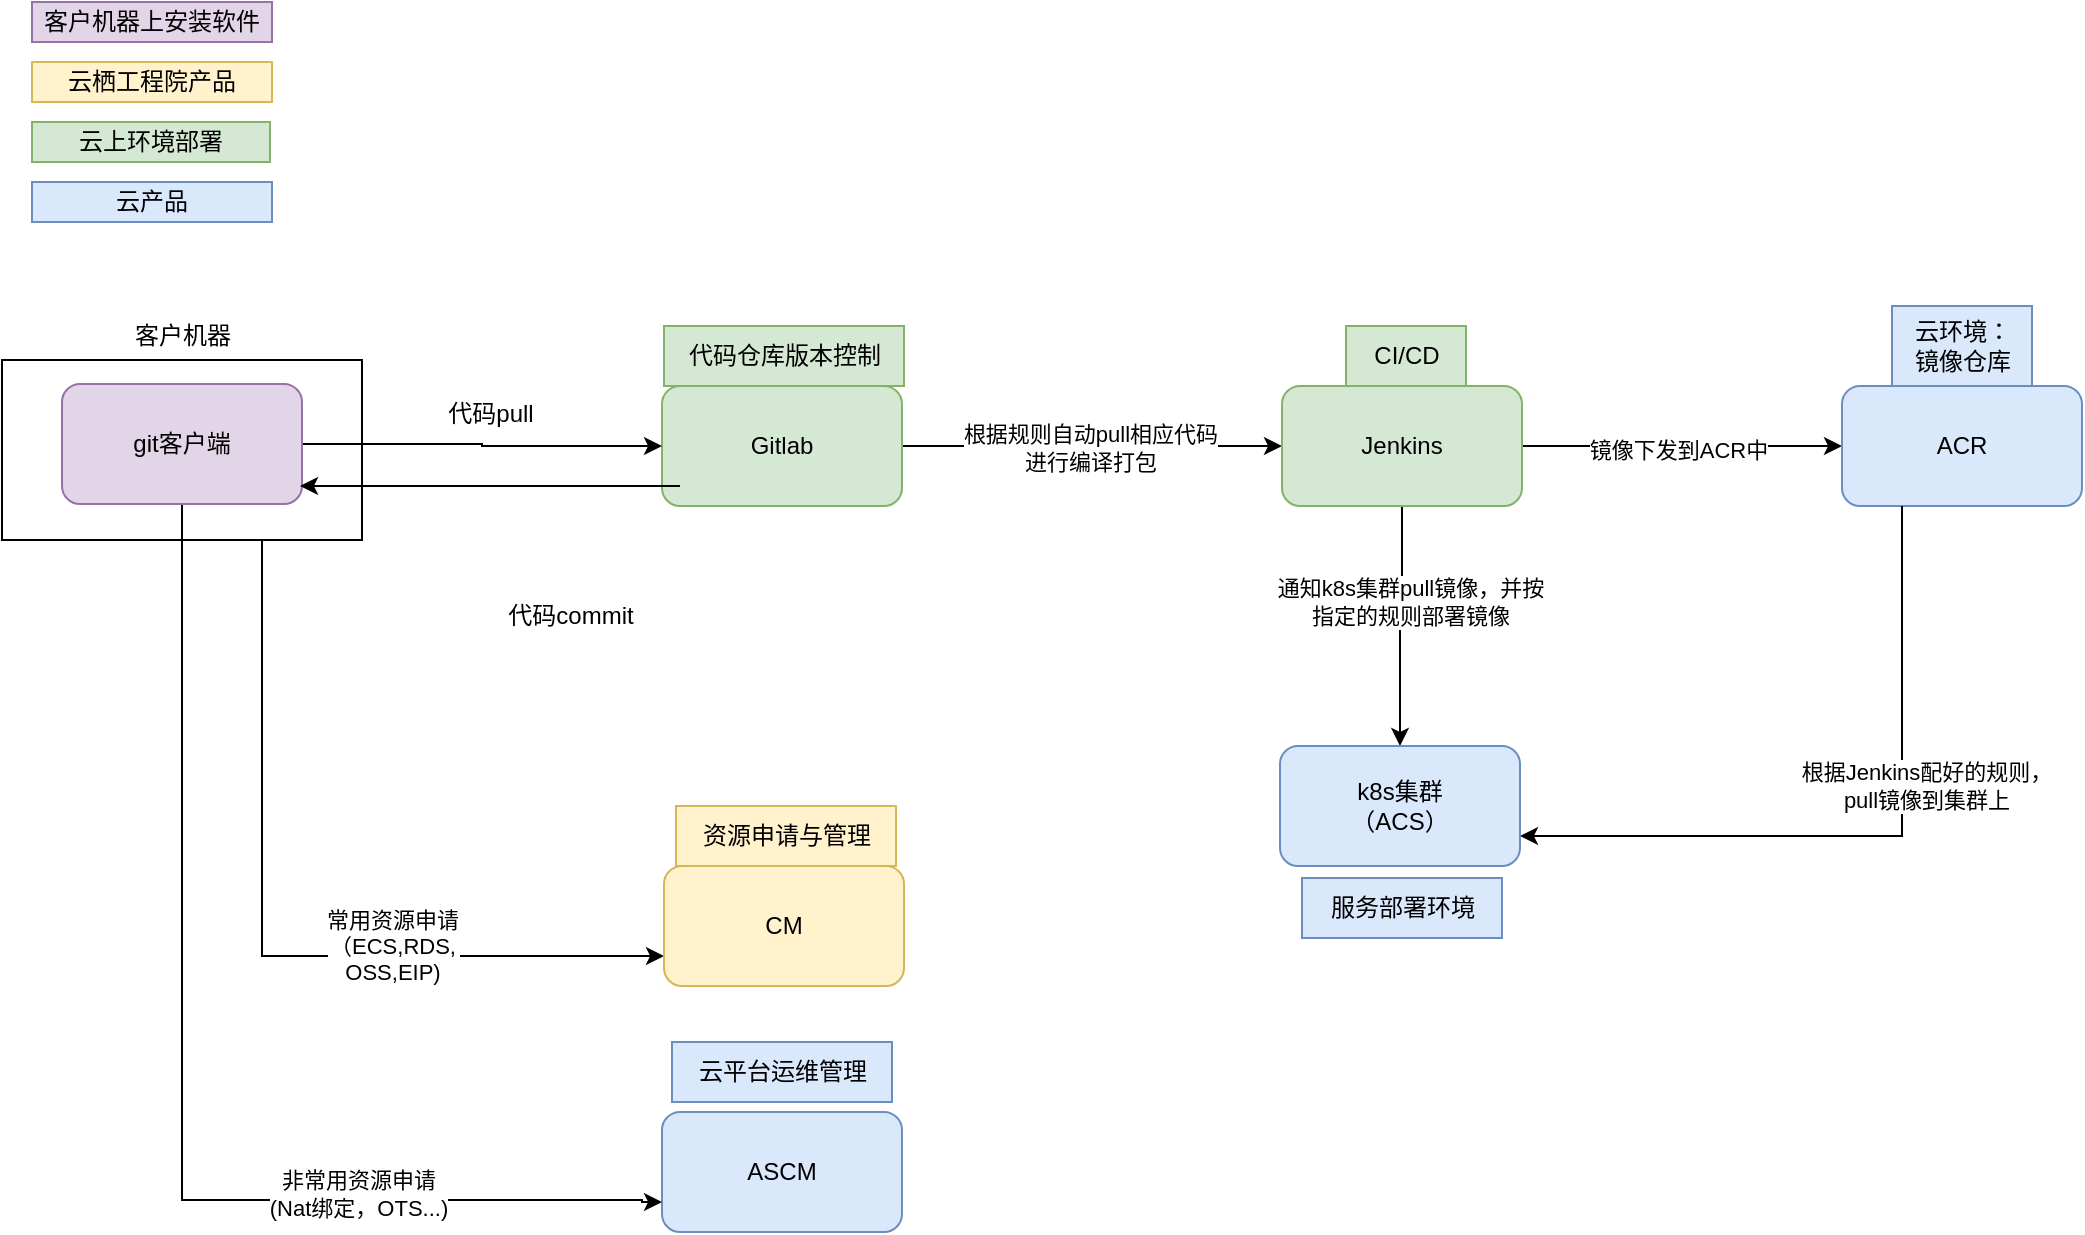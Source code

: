 <mxfile version="22.1.15" type="github">
  <diagram name="第 1 页" id="PR04_hHb-Y1HilmeZlOw">
    <mxGraphModel dx="1683" dy="827" grid="1" gridSize="10" guides="1" tooltips="1" connect="1" arrows="1" fold="1" page="1" pageScale="1" pageWidth="1169" pageHeight="827" math="0" shadow="0">
      <root>
        <mxCell id="0" />
        <mxCell id="1" parent="0" />
        <mxCell id="habpimvgPT132JKMXdbV-9" style="edgeStyle=orthogonalEdgeStyle;rounded=0;orthogonalLoop=1;jettySize=auto;html=1;entryX=0;entryY=0.75;entryDx=0;entryDy=0;" edge="1" parent="1" source="habpimvgPT132JKMXdbV-3" target="z97M-Kj-8ajkmH52QQyC-7">
          <mxGeometry relative="1" as="geometry">
            <Array as="points">
              <mxPoint x="380" y="507" />
            </Array>
          </mxGeometry>
        </mxCell>
        <mxCell id="habpimvgPT132JKMXdbV-10" value="常用资源申请&lt;br style=&quot;border-color: var(--border-color);&quot;&gt;（ECS,RDS,&lt;br style=&quot;border-color: var(--border-color);&quot;&gt;OSS,EIP)" style="edgeLabel;html=1;align=center;verticalAlign=middle;resizable=0;points=[];" vertex="1" connectable="0" parent="habpimvgPT132JKMXdbV-9">
          <mxGeometry x="0.34" y="5" relative="1" as="geometry">
            <mxPoint x="-1" as="offset" />
          </mxGeometry>
        </mxCell>
        <mxCell id="habpimvgPT132JKMXdbV-3" value="" style="rounded=0;whiteSpace=wrap;html=1;" vertex="1" parent="1">
          <mxGeometry x="250" y="209" width="180" height="90" as="geometry" />
        </mxCell>
        <mxCell id="PmjK9yz6c--jbu39in0--11" style="edgeStyle=orthogonalEdgeStyle;rounded=0;orthogonalLoop=1;jettySize=auto;html=1;entryX=0;entryY=0.5;entryDx=0;entryDy=0;" parent="1" source="PmjK9yz6c--jbu39in0--1" target="PmjK9yz6c--jbu39in0--3" edge="1">
          <mxGeometry relative="1" as="geometry" />
        </mxCell>
        <mxCell id="PmjK9yz6c--jbu39in0--12" value="根据规则自动pull相应代码&lt;br&gt;进行编译打包" style="edgeLabel;html=1;align=center;verticalAlign=middle;resizable=0;points=[];" parent="PmjK9yz6c--jbu39in0--11" vertex="1" connectable="0">
          <mxGeometry x="-0.008" y="-1" relative="1" as="geometry">
            <mxPoint as="offset" />
          </mxGeometry>
        </mxCell>
        <mxCell id="PmjK9yz6c--jbu39in0--1" value="Gitlab" style="rounded=1;whiteSpace=wrap;html=1;fillColor=#d5e8d4;strokeColor=#82b366;" parent="1" vertex="1">
          <mxGeometry x="580" y="222" width="120" height="60" as="geometry" />
        </mxCell>
        <mxCell id="PmjK9yz6c--jbu39in0--2" value="代码仓库版本控制" style="text;html=1;align=center;verticalAlign=middle;resizable=0;points=[];autosize=1;strokeColor=#82b366;fillColor=#d5e8d4;" parent="1" vertex="1">
          <mxGeometry x="581" y="192" width="120" height="30" as="geometry" />
        </mxCell>
        <mxCell id="z97M-Kj-8ajkmH52QQyC-1" style="edgeStyle=orthogonalEdgeStyle;rounded=0;orthogonalLoop=1;jettySize=auto;html=1;" parent="1" source="PmjK9yz6c--jbu39in0--3" target="PmjK9yz6c--jbu39in0--5" edge="1">
          <mxGeometry relative="1" as="geometry" />
        </mxCell>
        <mxCell id="z97M-Kj-8ajkmH52QQyC-2" value="镜像下发到ACR中" style="edgeLabel;html=1;align=center;verticalAlign=middle;resizable=0;points=[];" parent="z97M-Kj-8ajkmH52QQyC-1" vertex="1" connectable="0">
          <mxGeometry x="-0.031" y="-2" relative="1" as="geometry">
            <mxPoint as="offset" />
          </mxGeometry>
        </mxCell>
        <mxCell id="z97M-Kj-8ajkmH52QQyC-5" style="edgeStyle=orthogonalEdgeStyle;rounded=0;orthogonalLoop=1;jettySize=auto;html=1;entryX=0.5;entryY=0;entryDx=0;entryDy=0;" parent="1" source="PmjK9yz6c--jbu39in0--3" target="PmjK9yz6c--jbu39in0--7" edge="1">
          <mxGeometry relative="1" as="geometry" />
        </mxCell>
        <mxCell id="z97M-Kj-8ajkmH52QQyC-6" value="通知k8s集群pull镜像，并按&lt;br&gt;指定的规则部署镜像" style="edgeLabel;html=1;align=center;verticalAlign=middle;resizable=0;points=[];" parent="z97M-Kj-8ajkmH52QQyC-5" vertex="1" connectable="0">
          <mxGeometry x="-0.21" y="4" relative="1" as="geometry">
            <mxPoint as="offset" />
          </mxGeometry>
        </mxCell>
        <mxCell id="PmjK9yz6c--jbu39in0--3" value="Jenkins" style="rounded=1;whiteSpace=wrap;html=1;fillColor=#d5e8d4;strokeColor=#82b366;" parent="1" vertex="1">
          <mxGeometry x="890" y="222" width="120" height="60" as="geometry" />
        </mxCell>
        <mxCell id="PmjK9yz6c--jbu39in0--4" value="CI/CD" style="text;html=1;align=center;verticalAlign=middle;resizable=0;points=[];autosize=1;strokeColor=#82b366;fillColor=#d5e8d4;" parent="1" vertex="1">
          <mxGeometry x="922" y="192" width="60" height="30" as="geometry" />
        </mxCell>
        <mxCell id="PmjK9yz6c--jbu39in0--5" value="ACR" style="rounded=1;whiteSpace=wrap;html=1;fillColor=#dae8fc;strokeColor=#6c8ebf;" parent="1" vertex="1">
          <mxGeometry x="1170" y="222" width="120" height="60" as="geometry" />
        </mxCell>
        <mxCell id="z97M-Kj-8ajkmH52QQyC-3" style="edgeStyle=orthogonalEdgeStyle;rounded=0;orthogonalLoop=1;jettySize=auto;html=1;entryX=1;entryY=0.75;entryDx=0;entryDy=0;" parent="1" target="PmjK9yz6c--jbu39in0--7" edge="1">
          <mxGeometry relative="1" as="geometry">
            <mxPoint x="1200" y="282" as="sourcePoint" />
            <Array as="points">
              <mxPoint x="1200" y="447" />
            </Array>
          </mxGeometry>
        </mxCell>
        <mxCell id="z97M-Kj-8ajkmH52QQyC-4" value="根据Jenkins配好的规则，&lt;br&gt;pull镜像到集群上" style="edgeLabel;html=1;align=center;verticalAlign=middle;resizable=0;points=[];" parent="z97M-Kj-8ajkmH52QQyC-3" vertex="1" connectable="0">
          <mxGeometry x="0.198" y="3" relative="1" as="geometry">
            <mxPoint x="60" y="-28" as="offset" />
          </mxGeometry>
        </mxCell>
        <mxCell id="PmjK9yz6c--jbu39in0--6" value="云环境：&lt;br&gt;镜像仓库" style="text;html=1;align=center;verticalAlign=middle;resizable=0;points=[];autosize=1;strokeColor=#6c8ebf;fillColor=#dae8fc;" parent="1" vertex="1">
          <mxGeometry x="1195" y="182" width="70" height="40" as="geometry" />
        </mxCell>
        <mxCell id="PmjK9yz6c--jbu39in0--7" value="k8s集群&lt;br&gt;（ACS）" style="rounded=1;whiteSpace=wrap;html=1;fillColor=#dae8fc;strokeColor=#6c8ebf;" parent="1" vertex="1">
          <mxGeometry x="889" y="402" width="120" height="60" as="geometry" />
        </mxCell>
        <mxCell id="PmjK9yz6c--jbu39in0--8" value="服务部署环境" style="text;html=1;align=center;verticalAlign=middle;resizable=0;points=[];autosize=1;strokeColor=#6c8ebf;fillColor=#dae8fc;" parent="1" vertex="1">
          <mxGeometry x="900" y="468" width="100" height="30" as="geometry" />
        </mxCell>
        <mxCell id="PmjK9yz6c--jbu39in0--9" value="云产品" style="rounded=0;whiteSpace=wrap;html=1;fillColor=#dae8fc;strokeColor=#6c8ebf;" parent="1" vertex="1">
          <mxGeometry x="265" y="120" width="120" height="20" as="geometry" />
        </mxCell>
        <mxCell id="PmjK9yz6c--jbu39in0--10" value="云上环境部署" style="rounded=0;whiteSpace=wrap;html=1;fillColor=#d5e8d4;strokeColor=#82b366;" parent="1" vertex="1">
          <mxGeometry x="265" y="90" width="119" height="20" as="geometry" />
        </mxCell>
        <mxCell id="z97M-Kj-8ajkmH52QQyC-7" value="CM" style="rounded=1;whiteSpace=wrap;html=1;fillColor=#fff2cc;strokeColor=#d6b656;" parent="1" vertex="1">
          <mxGeometry x="581" y="462" width="120" height="60" as="geometry" />
        </mxCell>
        <mxCell id="z97M-Kj-8ajkmH52QQyC-8" value="资源申请与管理" style="text;html=1;align=center;verticalAlign=middle;resizable=0;points=[];autosize=1;strokeColor=#d6b656;fillColor=#fff2cc;" parent="1" vertex="1">
          <mxGeometry x="587" y="432" width="110" height="30" as="geometry" />
        </mxCell>
        <mxCell id="z97M-Kj-8ajkmH52QQyC-9" value="ASCM" style="rounded=1;whiteSpace=wrap;html=1;fillColor=#dae8fc;strokeColor=#6c8ebf;" parent="1" vertex="1">
          <mxGeometry x="580" y="585" width="120" height="60" as="geometry" />
        </mxCell>
        <mxCell id="z97M-Kj-8ajkmH52QQyC-10" value="云平台运维管理" style="text;html=1;align=center;verticalAlign=middle;resizable=0;points=[];autosize=1;strokeColor=#6c8ebf;fillColor=#dae8fc;" parent="1" vertex="1">
          <mxGeometry x="585" y="550" width="110" height="30" as="geometry" />
        </mxCell>
        <mxCell id="habpimvgPT132JKMXdbV-5" style="edgeStyle=orthogonalEdgeStyle;rounded=0;orthogonalLoop=1;jettySize=auto;html=1;entryX=0;entryY=0.5;entryDx=0;entryDy=0;" edge="1" parent="1" source="habpimvgPT132JKMXdbV-1" target="PmjK9yz6c--jbu39in0--1">
          <mxGeometry relative="1" as="geometry" />
        </mxCell>
        <mxCell id="habpimvgPT132JKMXdbV-11" style="edgeStyle=orthogonalEdgeStyle;rounded=0;orthogonalLoop=1;jettySize=auto;html=1;entryX=0;entryY=0.75;entryDx=0;entryDy=0;" edge="1" parent="1" source="habpimvgPT132JKMXdbV-1" target="z97M-Kj-8ajkmH52QQyC-9">
          <mxGeometry relative="1" as="geometry">
            <Array as="points">
              <mxPoint x="340" y="629" />
              <mxPoint x="570" y="629" />
              <mxPoint x="570" y="630" />
            </Array>
          </mxGeometry>
        </mxCell>
        <mxCell id="habpimvgPT132JKMXdbV-13" value="非常用资源申请&lt;br style=&quot;border-color: var(--border-color);&quot;&gt;(Nat绑定，OTS...)" style="edgeLabel;html=1;align=center;verticalAlign=middle;resizable=0;points=[];" vertex="1" connectable="0" parent="habpimvgPT132JKMXdbV-11">
          <mxGeometry x="0.484" y="3" relative="1" as="geometry">
            <mxPoint x="-1" as="offset" />
          </mxGeometry>
        </mxCell>
        <mxCell id="habpimvgPT132JKMXdbV-1" value="git客户端" style="rounded=1;whiteSpace=wrap;html=1;fillColor=#e1d5e7;strokeColor=#9673a6;" vertex="1" parent="1">
          <mxGeometry x="280" y="221" width="120" height="60" as="geometry" />
        </mxCell>
        <mxCell id="habpimvgPT132JKMXdbV-4" value="客户机器" style="text;html=1;align=center;verticalAlign=middle;resizable=0;points=[];autosize=1;strokeColor=none;fillColor=none;" vertex="1" parent="1">
          <mxGeometry x="305" y="182" width="70" height="30" as="geometry" />
        </mxCell>
        <mxCell id="habpimvgPT132JKMXdbV-6" value="代码pull" style="text;html=1;align=center;verticalAlign=middle;resizable=0;points=[];autosize=1;strokeColor=none;fillColor=none;" vertex="1" parent="1">
          <mxGeometry x="459" y="221" width="70" height="30" as="geometry" />
        </mxCell>
        <mxCell id="habpimvgPT132JKMXdbV-7" value="代码commit" style="text;html=1;align=center;verticalAlign=middle;resizable=0;points=[];autosize=1;strokeColor=none;fillColor=none;" vertex="1" parent="1">
          <mxGeometry x="489" y="322" width="90" height="30" as="geometry" />
        </mxCell>
        <mxCell id="habpimvgPT132JKMXdbV-8" style="edgeStyle=orthogonalEdgeStyle;rounded=0;orthogonalLoop=1;jettySize=auto;html=1;" edge="1" parent="1">
          <mxGeometry relative="1" as="geometry">
            <mxPoint x="589" y="272" as="sourcePoint" />
            <mxPoint x="399" y="272" as="targetPoint" />
          </mxGeometry>
        </mxCell>
        <mxCell id="habpimvgPT132JKMXdbV-14" value="云栖工程院产品" style="rounded=0;whiteSpace=wrap;html=1;fillColor=#fff2cc;strokeColor=#d6b656;" vertex="1" parent="1">
          <mxGeometry x="265" y="60" width="120" height="20" as="geometry" />
        </mxCell>
        <mxCell id="habpimvgPT132JKMXdbV-18" value="客户机器上安装软件" style="rounded=0;whiteSpace=wrap;html=1;fillColor=#e1d5e7;strokeColor=#9673a6;" vertex="1" parent="1">
          <mxGeometry x="265" y="30" width="120" height="20" as="geometry" />
        </mxCell>
      </root>
    </mxGraphModel>
  </diagram>
</mxfile>
